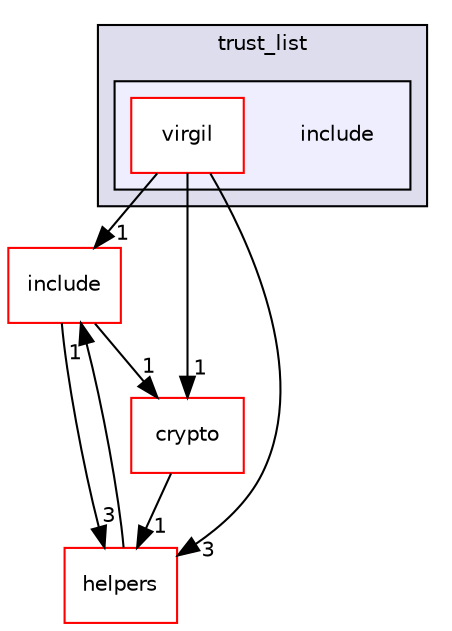 digraph "include" {
  compound=true
  node [ fontsize="10", fontname="Helvetica"];
  edge [ labelfontsize="10", labelfontname="Helvetica"];
  subgraph clusterdir_47d5397020ae58994a3bd816cc7cd749 {
    graph [ bgcolor="#ddddee", pencolor="black", label="trust_list" fontname="Helvetica", fontsize="10", URL="dir_47d5397020ae58994a3bd816cc7cd749.html"]
  subgraph clusterdir_d215f1be4afe1dd190b7bd4c081ccee2 {
    graph [ bgcolor="#eeeeff", pencolor="black", label="" URL="dir_d215f1be4afe1dd190b7bd4c081ccee2.html"];
    dir_d215f1be4afe1dd190b7bd4c081ccee2 [shape=plaintext label="include"];
    dir_7523feda0697e994432e8cfb30644405 [shape=box label="virgil" color="red" fillcolor="white" style="filled" URL="dir_7523feda0697e994432e8cfb30644405.html"];
  }
  }
  dir_b776d88c6417a47b031082d287e3c61a [shape=box label="include" fillcolor="white" style="filled" color="red" URL="dir_b776d88c6417a47b031082d287e3c61a.html"];
  dir_861f50189fda057e6c57d1c1130602b3 [shape=box label="helpers" fillcolor="white" style="filled" color="red" URL="dir_861f50189fda057e6c57d1c1130602b3.html"];
  dir_fdd8a560e62e0c17cb1c1d2c36eb6160 [shape=box label="crypto" fillcolor="white" style="filled" color="red" URL="dir_fdd8a560e62e0c17cb1c1d2c36eb6160.html"];
  dir_b776d88c6417a47b031082d287e3c61a->dir_fdd8a560e62e0c17cb1c1d2c36eb6160 [headlabel="1", labeldistance=1.5 headhref="dir_000069_000014.html"];
  dir_b776d88c6417a47b031082d287e3c61a->dir_861f50189fda057e6c57d1c1130602b3 [headlabel="3", labeldistance=1.5 headhref="dir_000069_000052.html"];
  dir_7523feda0697e994432e8cfb30644405->dir_b776d88c6417a47b031082d287e3c61a [headlabel="1", labeldistance=1.5 headhref="dir_000098_000069.html"];
  dir_7523feda0697e994432e8cfb30644405->dir_861f50189fda057e6c57d1c1130602b3 [headlabel="3", labeldistance=1.5 headhref="dir_000098_000052.html"];
  dir_7523feda0697e994432e8cfb30644405->dir_fdd8a560e62e0c17cb1c1d2c36eb6160 [headlabel="1", labeldistance=1.5 headhref="dir_000098_000014.html"];
  dir_fdd8a560e62e0c17cb1c1d2c36eb6160->dir_861f50189fda057e6c57d1c1130602b3 [headlabel="1", labeldistance=1.5 headhref="dir_000014_000052.html"];
  dir_861f50189fda057e6c57d1c1130602b3->dir_b776d88c6417a47b031082d287e3c61a [headlabel="1", labeldistance=1.5 headhref="dir_000052_000069.html"];
}
